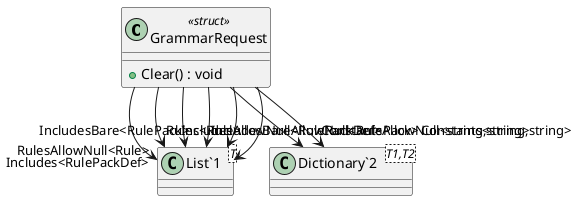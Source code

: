 @startuml
class GrammarRequest <<struct>> {
    + Clear() : void
}
class "List`1"<T> {
}
class "Dictionary`2"<T1,T2> {
}
GrammarRequest --> "RulesAllowNull<Rule>" "List`1"
GrammarRequest --> "Rules<Rule>" "List`1"
GrammarRequest --> "IncludesBareAllowNull<RulePack>" "List`1"
GrammarRequest --> "IncludesBare<RulePack>" "List`1"
GrammarRequest --> "IncludesAllowNull<RulePackDef>" "List`1"
GrammarRequest --> "Includes<RulePackDef>" "List`1"
GrammarRequest --> "ConstantsAllowNull<string,string>" "Dictionary`2"
GrammarRequest --> "Constants<string,string>" "Dictionary`2"
@enduml
